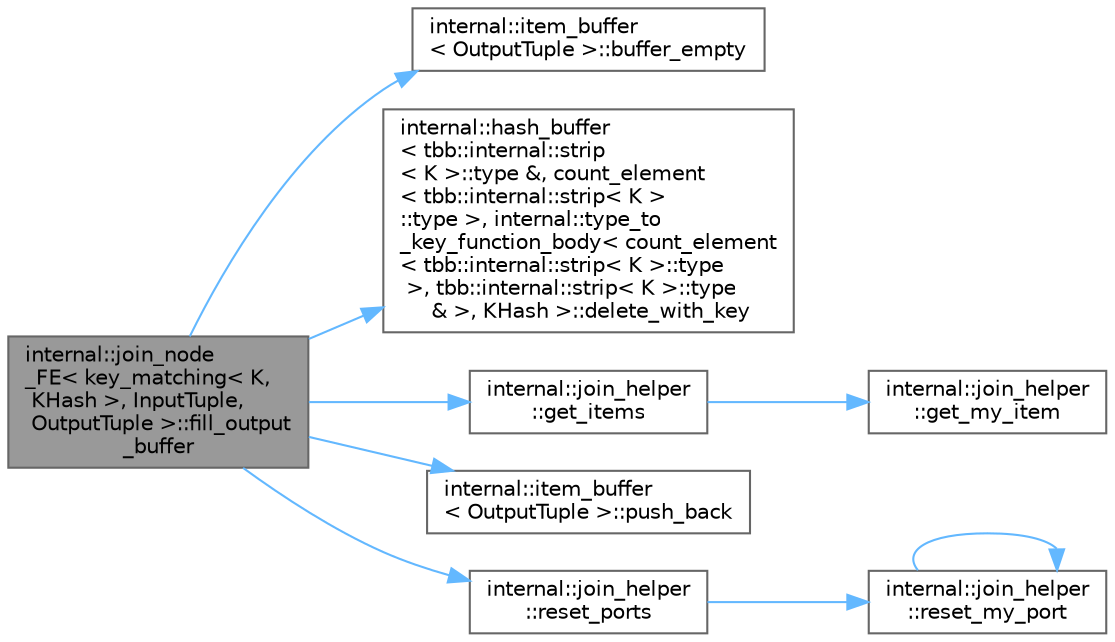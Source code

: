 digraph "internal::join_node_FE&lt; key_matching&lt; K, KHash &gt;, InputTuple, OutputTuple &gt;::fill_output_buffer"
{
 // LATEX_PDF_SIZE
  bgcolor="transparent";
  edge [fontname=Helvetica,fontsize=10,labelfontname=Helvetica,labelfontsize=10];
  node [fontname=Helvetica,fontsize=10,shape=box,height=0.2,width=0.4];
  rankdir="LR";
  Node1 [id="Node000001",label="internal::join_node\l_FE\< key_matching\< K,\l KHash \>, InputTuple,\l OutputTuple \>::fill_output\l_buffer",height=0.2,width=0.4,color="gray40", fillcolor="grey60", style="filled", fontcolor="black",tooltip=" "];
  Node1 -> Node2 [id="edge9_Node000001_Node000002",color="steelblue1",style="solid",tooltip=" "];
  Node2 [id="Node000002",label="internal::item_buffer\l\< OutputTuple \>::buffer_empty",height=0.2,width=0.4,color="grey40", fillcolor="white", style="filled",URL="$classinternal_1_1item__buffer.html#a527239ed0a009a98525916eb9e92efc8",tooltip=" "];
  Node1 -> Node3 [id="edge10_Node000001_Node000003",color="steelblue1",style="solid",tooltip=" "];
  Node3 [id="Node000003",label="internal::hash_buffer\l\< tbb::internal::strip\l\< K \>::type &, count_element\l\< tbb::internal::strip\< K \>\l::type \>, internal::type_to\l_key_function_body\< count_element\l\< tbb::internal::strip\< K \>::type\l \>, tbb::internal::strip\< K \>::type\l & \>, KHash \>::delete_with_key",height=0.2,width=0.4,color="grey40", fillcolor="white", style="filled",URL="$classinternal_1_1hash__buffer.html#acc2d757272a68a3ecf0a6bb922b2db79",tooltip=" "];
  Node1 -> Node4 [id="edge11_Node000001_Node000004",color="steelblue1",style="solid",tooltip=" "];
  Node4 [id="Node000004",label="internal::join_helper\l::get_items",height=0.2,width=0.4,color="grey40", fillcolor="white", style="filled",URL="$structinternal_1_1join__helper.html#a4d5566dcfe63959194b4aa9cf5d0a9e3",tooltip=" "];
  Node4 -> Node5 [id="edge12_Node000004_Node000005",color="steelblue1",style="solid",tooltip=" "];
  Node5 [id="Node000005",label="internal::join_helper\l::get_my_item",height=0.2,width=0.4,color="grey40", fillcolor="white", style="filled",URL="$structinternal_1_1join__helper.html#a349a985ec6361c67f58cd6aaa62068af",tooltip=" "];
  Node1 -> Node6 [id="edge13_Node000001_Node000006",color="steelblue1",style="solid",tooltip=" "];
  Node6 [id="Node000006",label="internal::item_buffer\l\< OutputTuple \>::push_back",height=0.2,width=0.4,color="grey40", fillcolor="white", style="filled",URL="$classinternal_1_1item__buffer.html#af38a26cfd513b9cc2a4f4440227b0f83",tooltip=" "];
  Node1 -> Node7 [id="edge14_Node000001_Node000007",color="steelblue1",style="solid",tooltip=" "];
  Node7 [id="Node000007",label="internal::join_helper\l::reset_ports",height=0.2,width=0.4,color="grey40", fillcolor="white", style="filled",URL="$structinternal_1_1join__helper.html#aac3f4d59f317b31600fec60024ab4e1a",tooltip=" "];
  Node7 -> Node8 [id="edge15_Node000007_Node000008",color="steelblue1",style="solid",tooltip=" "];
  Node8 [id="Node000008",label="internal::join_helper\l::reset_my_port",height=0.2,width=0.4,color="grey40", fillcolor="white", style="filled",URL="$structinternal_1_1join__helper.html#a0da024ac3c84d1f234bbe6d5062749ee",tooltip=" "];
  Node8 -> Node8 [id="edge16_Node000008_Node000008",color="steelblue1",style="solid",tooltip=" "];
}
